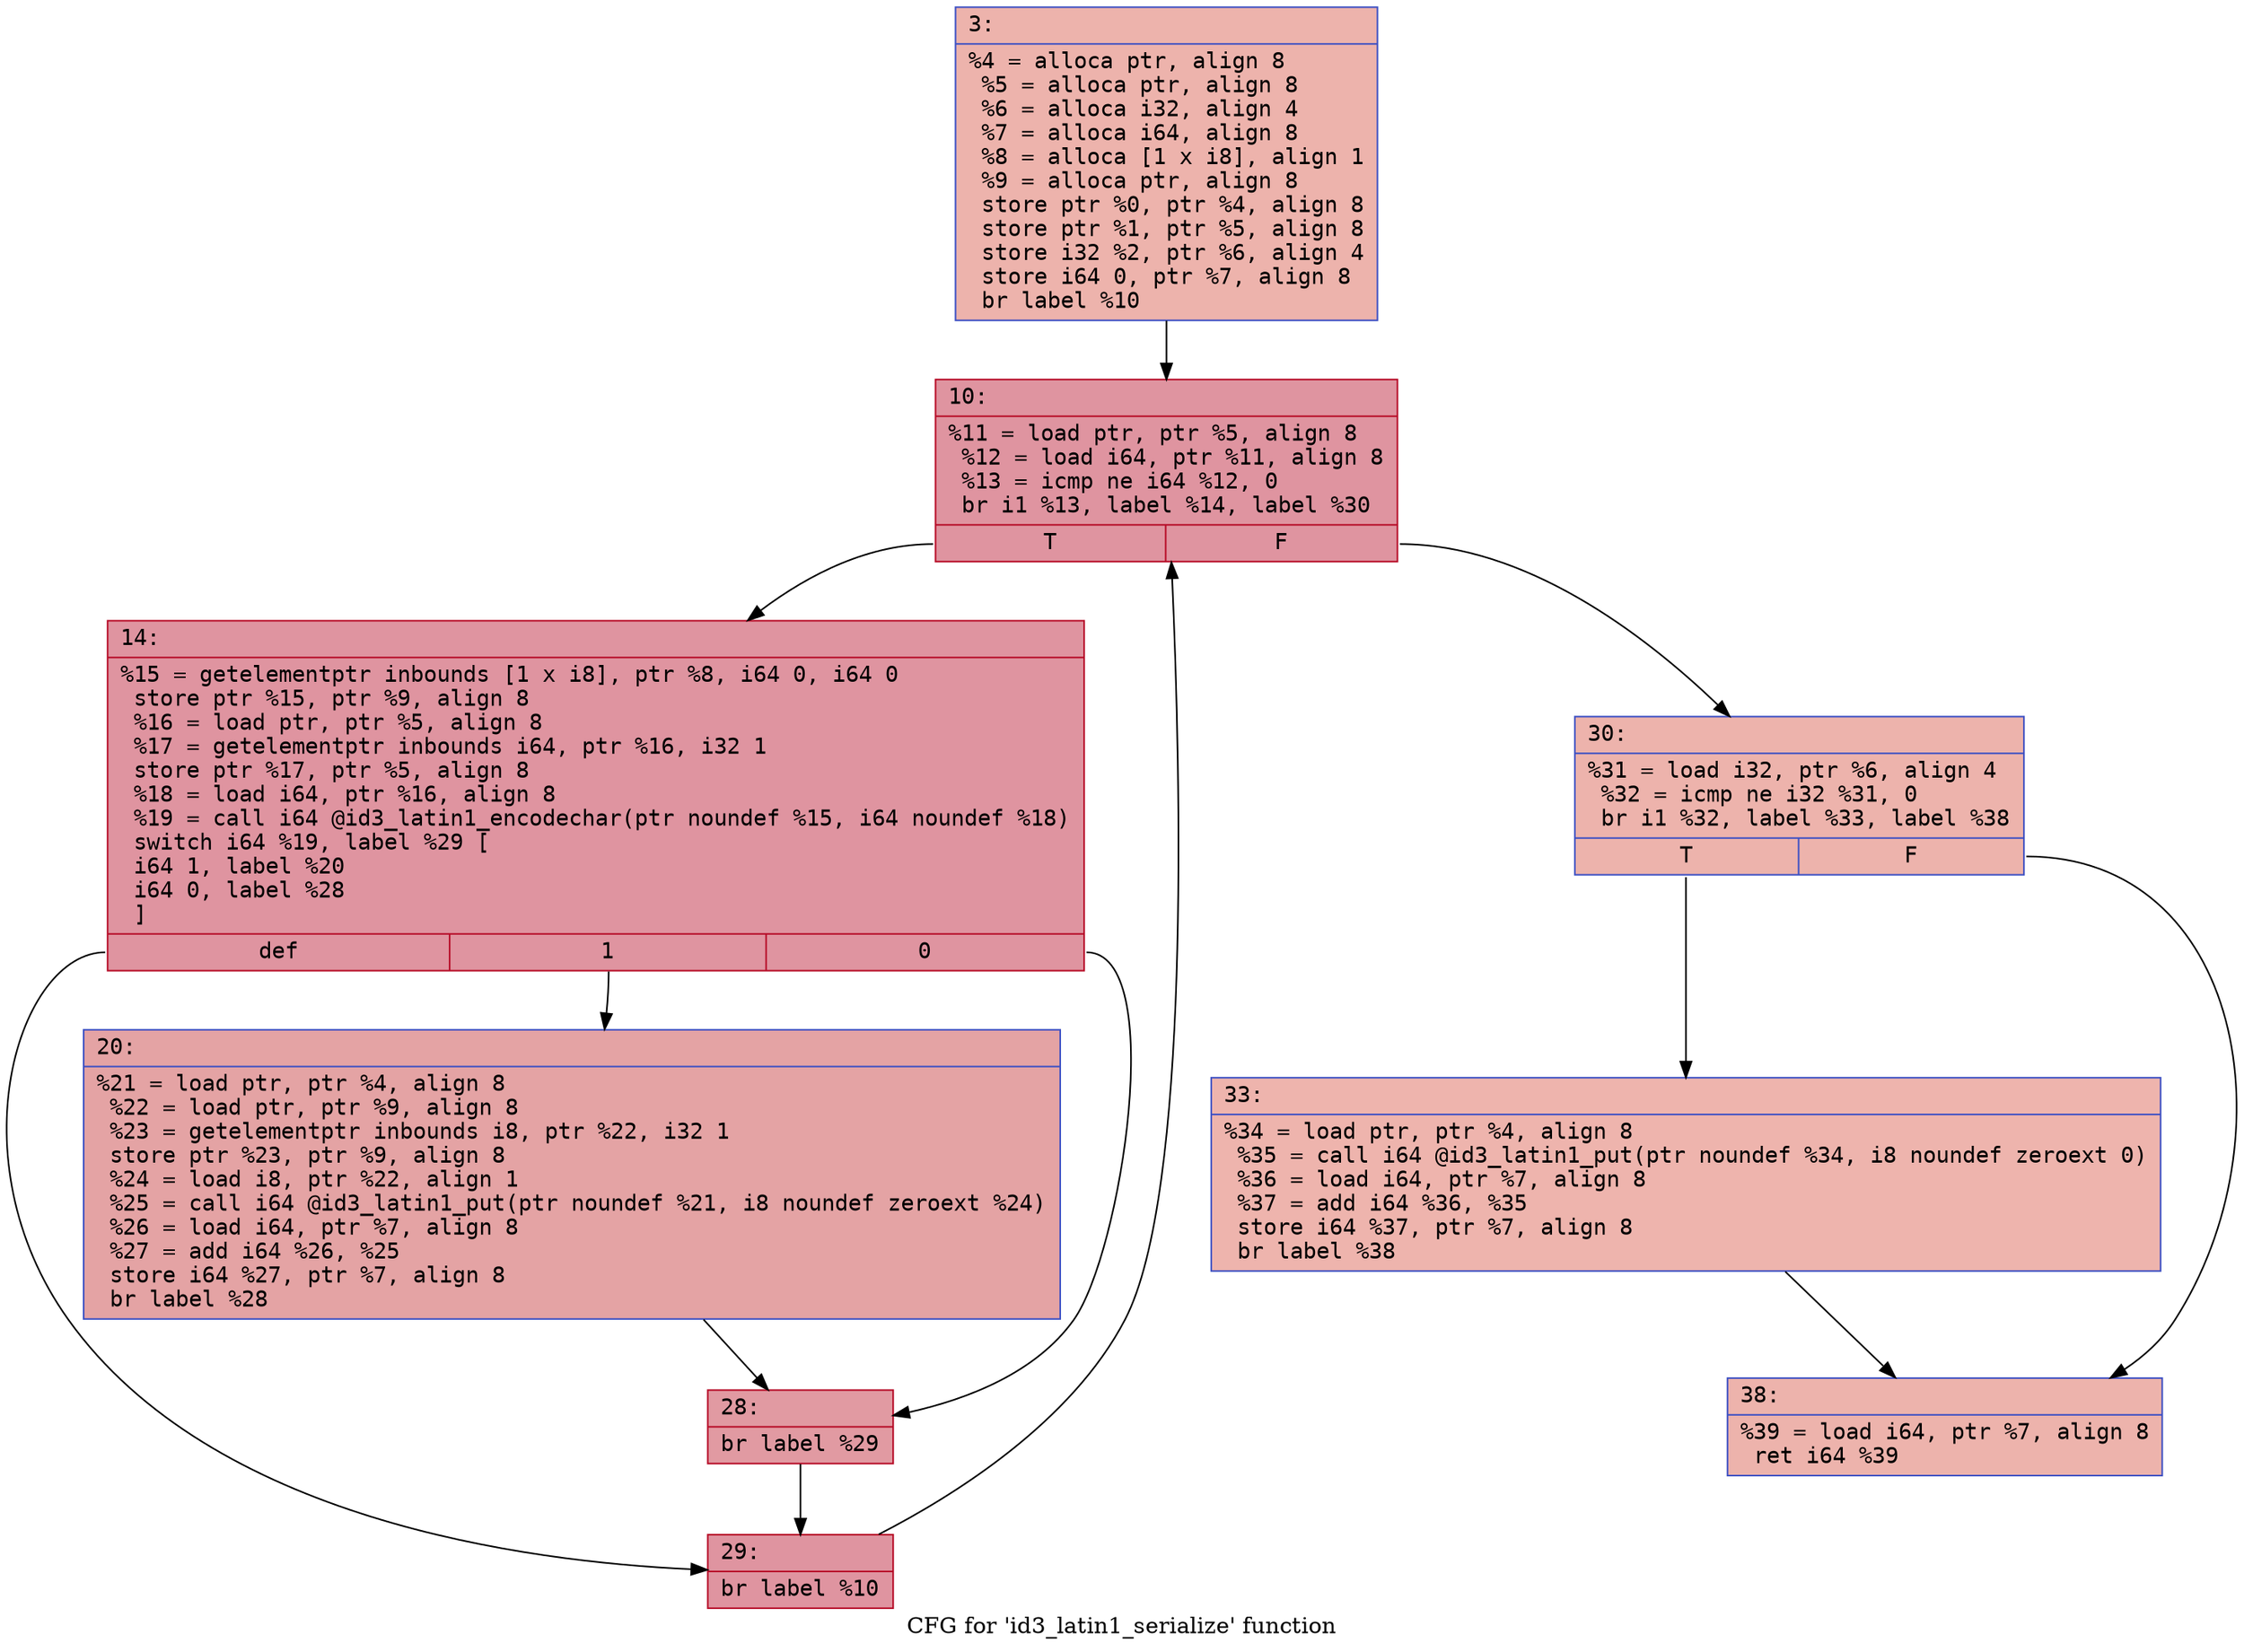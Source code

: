digraph "CFG for 'id3_latin1_serialize' function" {
	label="CFG for 'id3_latin1_serialize' function";

	Node0x600001766ad0 [shape=record,color="#3d50c3ff", style=filled, fillcolor="#d6524470" fontname="Courier",label="{3:\l|  %4 = alloca ptr, align 8\l  %5 = alloca ptr, align 8\l  %6 = alloca i32, align 4\l  %7 = alloca i64, align 8\l  %8 = alloca [1 x i8], align 1\l  %9 = alloca ptr, align 8\l  store ptr %0, ptr %4, align 8\l  store ptr %1, ptr %5, align 8\l  store i32 %2, ptr %6, align 4\l  store i64 0, ptr %7, align 8\l  br label %10\l}"];
	Node0x600001766ad0 -> Node0x600001766b20[tooltip="3 -> 10\nProbability 100.00%" ];
	Node0x600001766b20 [shape=record,color="#b70d28ff", style=filled, fillcolor="#b70d2870" fontname="Courier",label="{10:\l|  %11 = load ptr, ptr %5, align 8\l  %12 = load i64, ptr %11, align 8\l  %13 = icmp ne i64 %12, 0\l  br i1 %13, label %14, label %30\l|{<s0>T|<s1>F}}"];
	Node0x600001766b20:s0 -> Node0x600001766b70[tooltip="10 -> 14\nProbability 96.88%" ];
	Node0x600001766b20:s1 -> Node0x600001766cb0[tooltip="10 -> 30\nProbability 3.12%" ];
	Node0x600001766b70 [shape=record,color="#b70d28ff", style=filled, fillcolor="#b70d2870" fontname="Courier",label="{14:\l|  %15 = getelementptr inbounds [1 x i8], ptr %8, i64 0, i64 0\l  store ptr %15, ptr %9, align 8\l  %16 = load ptr, ptr %5, align 8\l  %17 = getelementptr inbounds i64, ptr %16, i32 1\l  store ptr %17, ptr %5, align 8\l  %18 = load i64, ptr %16, align 8\l  %19 = call i64 @id3_latin1_encodechar(ptr noundef %15, i64 noundef %18)\l  switch i64 %19, label %29 [\l    i64 1, label %20\l    i64 0, label %28\l  ]\l|{<s0>def|<s1>1|<s2>0}}"];
	Node0x600001766b70:s0 -> Node0x600001766c60[tooltip="14 -> 29\nProbability 33.33%" ];
	Node0x600001766b70:s1 -> Node0x600001766bc0[tooltip="14 -> 20\nProbability 33.33%" ];
	Node0x600001766b70:s2 -> Node0x600001766c10[tooltip="14 -> 28\nProbability 33.33%" ];
	Node0x600001766bc0 [shape=record,color="#3d50c3ff", style=filled, fillcolor="#c32e3170" fontname="Courier",label="{20:\l|  %21 = load ptr, ptr %4, align 8\l  %22 = load ptr, ptr %9, align 8\l  %23 = getelementptr inbounds i8, ptr %22, i32 1\l  store ptr %23, ptr %9, align 8\l  %24 = load i8, ptr %22, align 1\l  %25 = call i64 @id3_latin1_put(ptr noundef %21, i8 noundef zeroext %24)\l  %26 = load i64, ptr %7, align 8\l  %27 = add i64 %26, %25\l  store i64 %27, ptr %7, align 8\l  br label %28\l}"];
	Node0x600001766bc0 -> Node0x600001766c10[tooltip="20 -> 28\nProbability 100.00%" ];
	Node0x600001766c10 [shape=record,color="#b70d28ff", style=filled, fillcolor="#bb1b2c70" fontname="Courier",label="{28:\l|  br label %29\l}"];
	Node0x600001766c10 -> Node0x600001766c60[tooltip="28 -> 29\nProbability 100.00%" ];
	Node0x600001766c60 [shape=record,color="#b70d28ff", style=filled, fillcolor="#b70d2870" fontname="Courier",label="{29:\l|  br label %10\l}"];
	Node0x600001766c60 -> Node0x600001766b20[tooltip="29 -> 10\nProbability 100.00%" ];
	Node0x600001766cb0 [shape=record,color="#3d50c3ff", style=filled, fillcolor="#d6524470" fontname="Courier",label="{30:\l|  %31 = load i32, ptr %6, align 4\l  %32 = icmp ne i32 %31, 0\l  br i1 %32, label %33, label %38\l|{<s0>T|<s1>F}}"];
	Node0x600001766cb0:s0 -> Node0x600001766d00[tooltip="30 -> 33\nProbability 62.50%" ];
	Node0x600001766cb0:s1 -> Node0x600001766d50[tooltip="30 -> 38\nProbability 37.50%" ];
	Node0x600001766d00 [shape=record,color="#3d50c3ff", style=filled, fillcolor="#d8564670" fontname="Courier",label="{33:\l|  %34 = load ptr, ptr %4, align 8\l  %35 = call i64 @id3_latin1_put(ptr noundef %34, i8 noundef zeroext 0)\l  %36 = load i64, ptr %7, align 8\l  %37 = add i64 %36, %35\l  store i64 %37, ptr %7, align 8\l  br label %38\l}"];
	Node0x600001766d00 -> Node0x600001766d50[tooltip="33 -> 38\nProbability 100.00%" ];
	Node0x600001766d50 [shape=record,color="#3d50c3ff", style=filled, fillcolor="#d6524470" fontname="Courier",label="{38:\l|  %39 = load i64, ptr %7, align 8\l  ret i64 %39\l}"];
}
